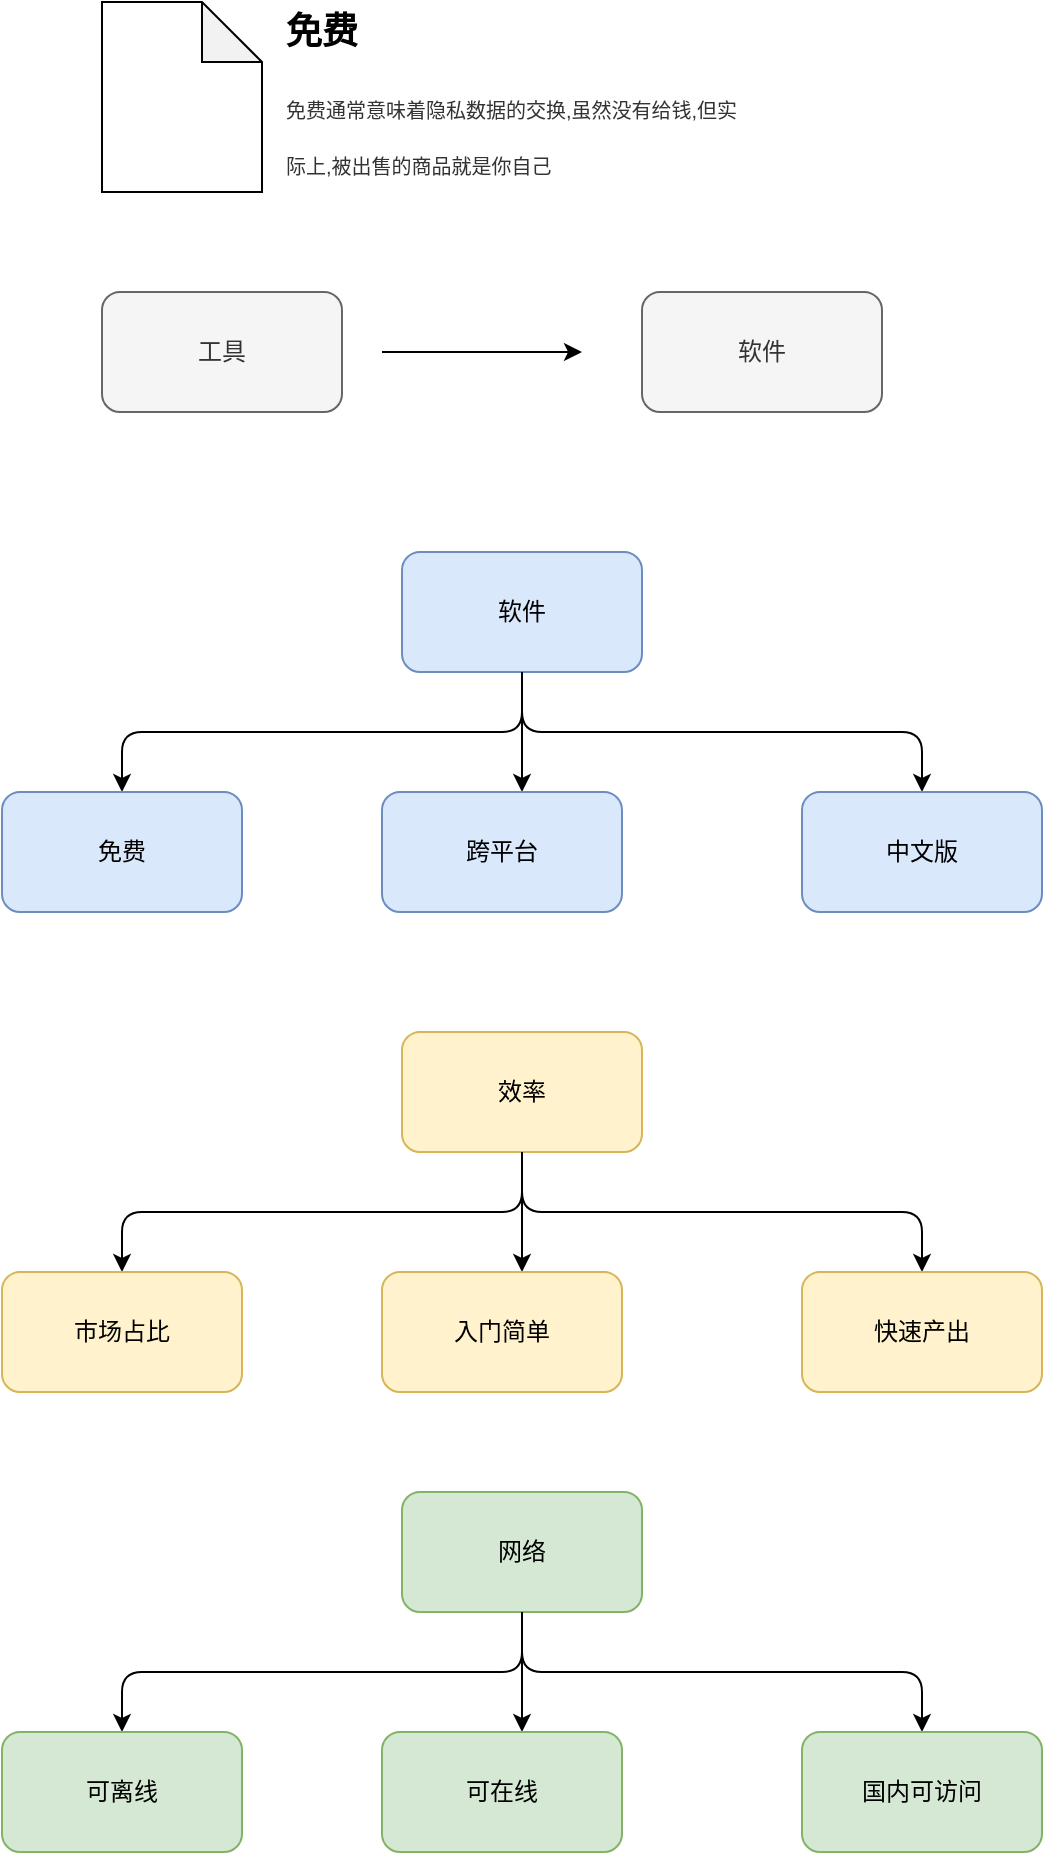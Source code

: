 <mxfile version="12.2.2" type="github" pages="1">
  <diagram id="djns3GzQKDpu-ujNpOBf" name="第 1 页">
    <mxGraphModel dx="813" dy="435" grid="1" gridSize="10" guides="1" tooltips="1" connect="1" arrows="1" fold="1" page="1" pageScale="1" pageWidth="827" pageHeight="1169" math="0" shadow="0">
      <root>
        <mxCell id="0"/>
        <mxCell id="1" parent="0"/>
        <mxCell id="Db6hdwPEmyhCs90rL5_g-44" style="edgeStyle=orthogonalEdgeStyle;rounded=0;orthogonalLoop=1;jettySize=auto;html=1;exitX=0.5;exitY=1;exitDx=0;exitDy=0;" parent="1" source="Db6hdwPEmyhCs90rL5_g-38" edge="1">
          <mxGeometry relative="1" as="geometry">
            <mxPoint x="400" y="430" as="targetPoint"/>
          </mxGeometry>
        </mxCell>
        <mxCell id="Db6hdwPEmyhCs90rL5_g-38" value="软件" style="rounded=1;whiteSpace=wrap;html=1;fillColor=#dae8fc;strokeColor=#6c8ebf;" parent="1" vertex="1">
          <mxGeometry x="340" y="310" width="120" height="60" as="geometry"/>
        </mxCell>
        <mxCell id="Db6hdwPEmyhCs90rL5_g-41" value="" style="edgeStyle=elbowEdgeStyle;elbow=vertical;endArrow=classic;html=1;exitX=0.5;exitY=1;exitDx=0;exitDy=0;" parent="1" source="Db6hdwPEmyhCs90rL5_g-38" edge="1">
          <mxGeometry width="50" height="50" relative="1" as="geometry">
            <mxPoint x="380" y="420" as="sourcePoint"/>
            <mxPoint x="200" y="430" as="targetPoint"/>
          </mxGeometry>
        </mxCell>
        <mxCell id="Db6hdwPEmyhCs90rL5_g-43" value="免费" style="rounded=1;whiteSpace=wrap;html=1;fillColor=#dae8fc;strokeColor=#6c8ebf;" parent="1" vertex="1">
          <mxGeometry x="140" y="430" width="120" height="60" as="geometry"/>
        </mxCell>
        <mxCell id="Db6hdwPEmyhCs90rL5_g-45" value="跨平台" style="rounded=1;whiteSpace=wrap;html=1;fillColor=#dae8fc;strokeColor=#6c8ebf;" parent="1" vertex="1">
          <mxGeometry x="330" y="430" width="120" height="60" as="geometry"/>
        </mxCell>
        <mxCell id="Db6hdwPEmyhCs90rL5_g-46" value="" style="edgeStyle=elbowEdgeStyle;elbow=vertical;endArrow=classic;html=1;" parent="1" edge="1">
          <mxGeometry width="50" height="50" relative="1" as="geometry">
            <mxPoint x="400" y="370" as="sourcePoint"/>
            <mxPoint x="600" y="430" as="targetPoint"/>
          </mxGeometry>
        </mxCell>
        <mxCell id="Db6hdwPEmyhCs90rL5_g-47" value="中文版" style="rounded=1;whiteSpace=wrap;html=1;fillColor=#dae8fc;strokeColor=#6c8ebf;" parent="1" vertex="1">
          <mxGeometry x="540" y="430" width="120" height="60" as="geometry"/>
        </mxCell>
        <mxCell id="Db6hdwPEmyhCs90rL5_g-49" style="edgeStyle=orthogonalEdgeStyle;rounded=0;orthogonalLoop=1;jettySize=auto;html=1;exitX=0.5;exitY=1;exitDx=0;exitDy=0;" parent="1" source="Db6hdwPEmyhCs90rL5_g-50" edge="1">
          <mxGeometry relative="1" as="geometry">
            <mxPoint x="400" y="670" as="targetPoint"/>
          </mxGeometry>
        </mxCell>
        <mxCell id="Db6hdwPEmyhCs90rL5_g-50" value="效率" style="rounded=1;whiteSpace=wrap;html=1;fillColor=#fff2cc;strokeColor=#d6b656;" parent="1" vertex="1">
          <mxGeometry x="340" y="550" width="120" height="60" as="geometry"/>
        </mxCell>
        <mxCell id="Db6hdwPEmyhCs90rL5_g-51" value="" style="edgeStyle=elbowEdgeStyle;elbow=vertical;endArrow=classic;html=1;exitX=0.5;exitY=1;exitDx=0;exitDy=0;" parent="1" source="Db6hdwPEmyhCs90rL5_g-50" edge="1">
          <mxGeometry width="50" height="50" relative="1" as="geometry">
            <mxPoint x="380" y="660" as="sourcePoint"/>
            <mxPoint x="200" y="670" as="targetPoint"/>
          </mxGeometry>
        </mxCell>
        <mxCell id="Db6hdwPEmyhCs90rL5_g-52" value="市场占比" style="rounded=1;whiteSpace=wrap;html=1;fillColor=#fff2cc;strokeColor=#d6b656;" parent="1" vertex="1">
          <mxGeometry x="140" y="670" width="120" height="60" as="geometry"/>
        </mxCell>
        <mxCell id="Db6hdwPEmyhCs90rL5_g-53" value="入门简单" style="rounded=1;whiteSpace=wrap;html=1;fillColor=#fff2cc;strokeColor=#d6b656;" parent="1" vertex="1">
          <mxGeometry x="330" y="670" width="120" height="60" as="geometry"/>
        </mxCell>
        <mxCell id="Db6hdwPEmyhCs90rL5_g-54" value="" style="edgeStyle=elbowEdgeStyle;elbow=vertical;endArrow=classic;html=1;" parent="1" edge="1">
          <mxGeometry width="50" height="50" relative="1" as="geometry">
            <mxPoint x="400" y="610" as="sourcePoint"/>
            <mxPoint x="600" y="670" as="targetPoint"/>
          </mxGeometry>
        </mxCell>
        <mxCell id="Db6hdwPEmyhCs90rL5_g-55" value="快速产出" style="rounded=1;whiteSpace=wrap;html=1;fillColor=#fff2cc;strokeColor=#d6b656;" parent="1" vertex="1">
          <mxGeometry x="540" y="670" width="120" height="60" as="geometry"/>
        </mxCell>
        <mxCell id="Db6hdwPEmyhCs90rL5_g-56" style="edgeStyle=orthogonalEdgeStyle;rounded=0;orthogonalLoop=1;jettySize=auto;html=1;exitX=0.5;exitY=1;exitDx=0;exitDy=0;" parent="1" source="Db6hdwPEmyhCs90rL5_g-57" edge="1">
          <mxGeometry relative="1" as="geometry">
            <mxPoint x="400" y="900" as="targetPoint"/>
          </mxGeometry>
        </mxCell>
        <mxCell id="Db6hdwPEmyhCs90rL5_g-57" value="网络" style="rounded=1;whiteSpace=wrap;html=1;fillColor=#d5e8d4;strokeColor=#82b366;" parent="1" vertex="1">
          <mxGeometry x="340" y="780" width="120" height="60" as="geometry"/>
        </mxCell>
        <mxCell id="Db6hdwPEmyhCs90rL5_g-58" value="" style="edgeStyle=elbowEdgeStyle;elbow=vertical;endArrow=classic;html=1;exitX=0.5;exitY=1;exitDx=0;exitDy=0;" parent="1" source="Db6hdwPEmyhCs90rL5_g-57" edge="1">
          <mxGeometry width="50" height="50" relative="1" as="geometry">
            <mxPoint x="380" y="890" as="sourcePoint"/>
            <mxPoint x="200" y="900" as="targetPoint"/>
          </mxGeometry>
        </mxCell>
        <mxCell id="Db6hdwPEmyhCs90rL5_g-59" value="可离线" style="rounded=1;whiteSpace=wrap;html=1;fillColor=#d5e8d4;strokeColor=#82b366;" parent="1" vertex="1">
          <mxGeometry x="140" y="900" width="120" height="60" as="geometry"/>
        </mxCell>
        <mxCell id="Db6hdwPEmyhCs90rL5_g-60" value="可在线" style="rounded=1;whiteSpace=wrap;html=1;fillColor=#d5e8d4;strokeColor=#82b366;" parent="1" vertex="1">
          <mxGeometry x="330" y="900" width="120" height="60" as="geometry"/>
        </mxCell>
        <mxCell id="Db6hdwPEmyhCs90rL5_g-61" value="" style="edgeStyle=elbowEdgeStyle;elbow=vertical;endArrow=classic;html=1;" parent="1" edge="1">
          <mxGeometry width="50" height="50" relative="1" as="geometry">
            <mxPoint x="400" y="840" as="sourcePoint"/>
            <mxPoint x="600" y="900" as="targetPoint"/>
          </mxGeometry>
        </mxCell>
        <mxCell id="Db6hdwPEmyhCs90rL5_g-62" value="国内可访问" style="rounded=1;whiteSpace=wrap;html=1;fillColor=#d5e8d4;strokeColor=#82b366;" parent="1" vertex="1">
          <mxGeometry x="540" y="900" width="120" height="60" as="geometry"/>
        </mxCell>
        <mxCell id="Zf52xVRqQ879Mhb8omvl-1" value="工具" style="rounded=1;whiteSpace=wrap;html=1;fillColor=#f5f5f5;strokeColor=#666666;fontColor=#333333;" vertex="1" parent="1">
          <mxGeometry x="190" y="180" width="120" height="60" as="geometry"/>
        </mxCell>
        <mxCell id="Zf52xVRqQ879Mhb8omvl-2" value="软件" style="rounded=1;whiteSpace=wrap;html=1;fillColor=#f5f5f5;strokeColor=#666666;fontColor=#333333;" vertex="1" parent="1">
          <mxGeometry x="460" y="180" width="120" height="60" as="geometry"/>
        </mxCell>
        <mxCell id="Zf52xVRqQ879Mhb8omvl-11" value="" style="endArrow=classic;html=1;" edge="1" parent="1">
          <mxGeometry width="50" height="50" relative="1" as="geometry">
            <mxPoint x="330" y="210" as="sourcePoint"/>
            <mxPoint x="430" y="210" as="targetPoint"/>
          </mxGeometry>
        </mxCell>
        <mxCell id="Zf52xVRqQ879Mhb8omvl-13" value="" style="shape=note;whiteSpace=wrap;html=1;backgroundOutline=1;darkOpacity=0.05;" vertex="1" parent="1">
          <mxGeometry x="190" y="35" width="80" height="95" as="geometry"/>
        </mxCell>
        <mxCell id="Zf52xVRqQ879Mhb8omvl-14" value="&lt;font style=&quot;font-size: 18px&quot;&gt;免费&lt;/font&gt;" style="text;html=1;strokeColor=none;fillColor=none;align=center;verticalAlign=middle;whiteSpace=wrap;rounded=0;fontStyle=1" vertex="1" parent="1">
          <mxGeometry x="280" y="40" width="40" height="20" as="geometry"/>
        </mxCell>
        <mxCell id="Zf52xVRqQ879Mhb8omvl-15" value="&lt;span style=&quot;line-height: 27.2px ; background-color: rgb(255 , 255 , 255)&quot;&gt;&lt;font style=&quot;font-size: 10px&quot; color=&quot;#333333&quot;&gt;免费通常意味着隐私数据的交换,虽然没有给钱,但实际上,被出售的商品就是你自己&lt;/font&gt;&lt;/span&gt;" style="text;html=1;strokeColor=none;fillColor=none;align=left;verticalAlign=middle;whiteSpace=wrap;rounded=0;" vertex="1" parent="1">
          <mxGeometry x="280" y="92.5" width="230" height="20" as="geometry"/>
        </mxCell>
      </root>
    </mxGraphModel>
  </diagram>
</mxfile>
